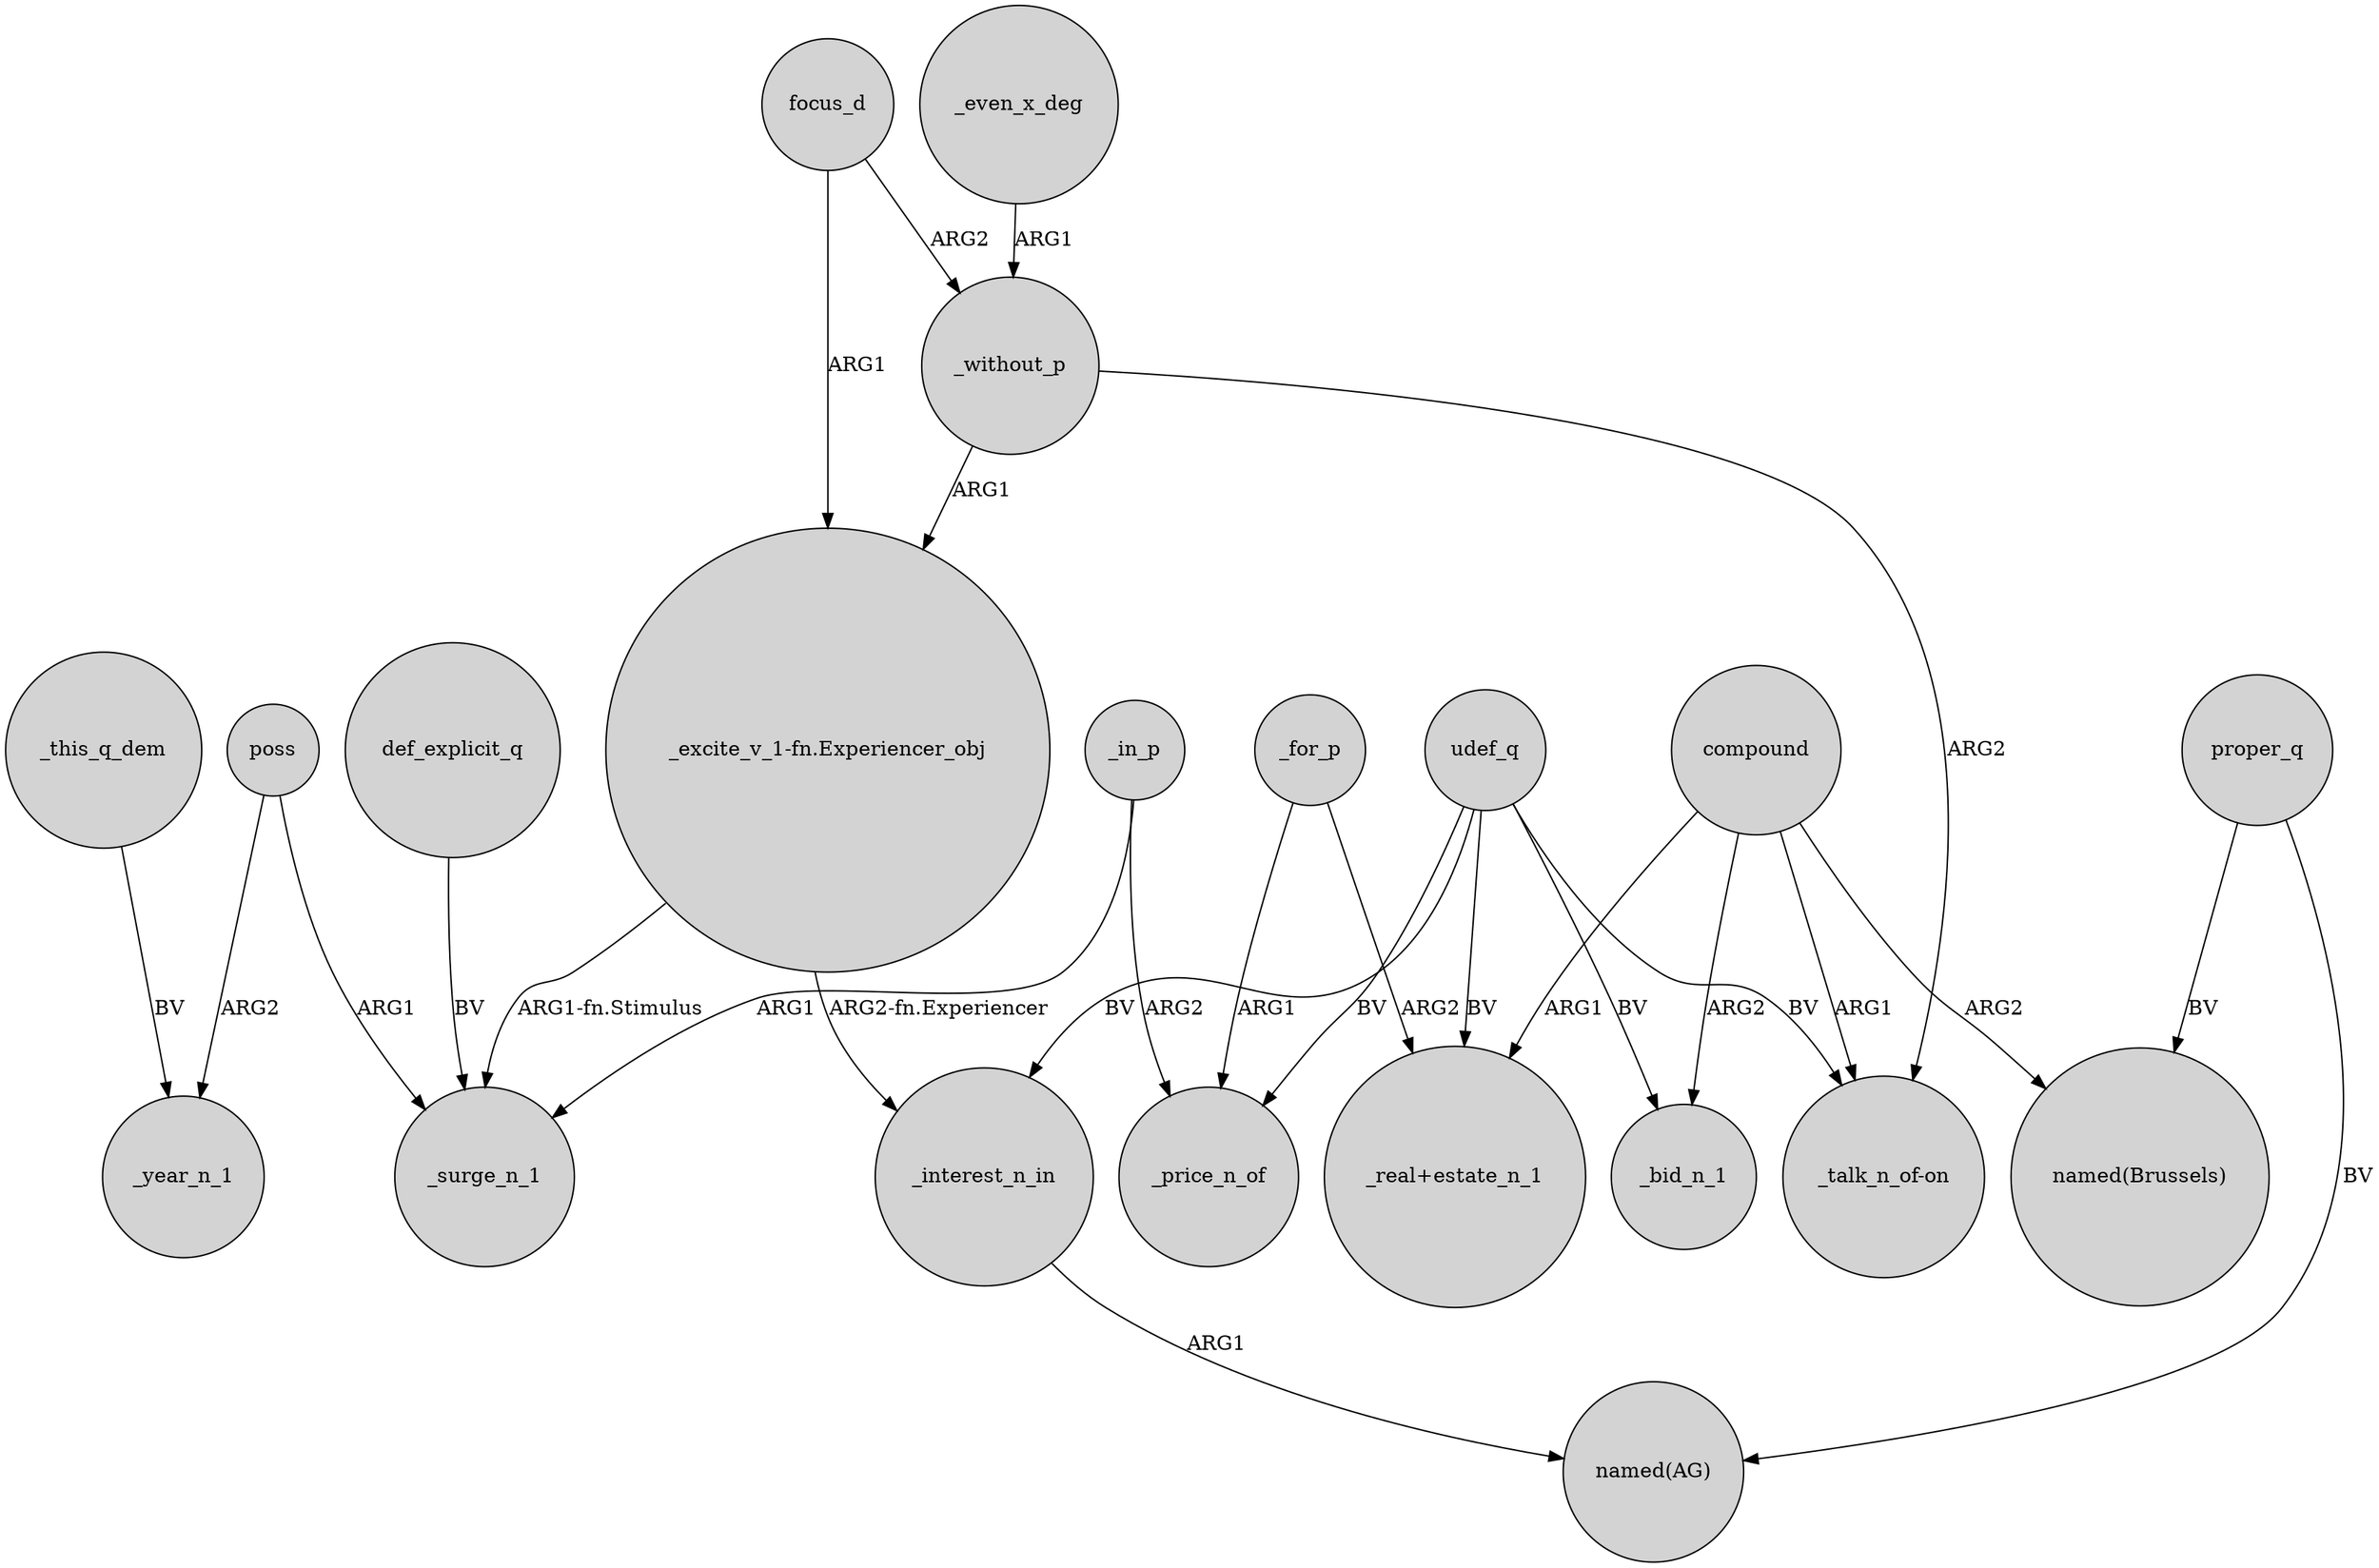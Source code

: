 digraph {
	node [shape=circle style=filled]
	focus_d -> _without_p [label=ARG2]
	udef_q -> _price_n_of [label=BV]
	_without_p -> "_excite_v_1-fn.Experiencer_obj" [label=ARG1]
	compound -> "_talk_n_of-on" [label=ARG1]
	poss -> _surge_n_1 [label=ARG1]
	_in_p -> _surge_n_1 [label=ARG1]
	udef_q -> _interest_n_in [label=BV]
	_for_p -> _price_n_of [label=ARG1]
	_without_p -> "_talk_n_of-on" [label=ARG2]
	compound -> _bid_n_1 [label=ARG2]
	_for_p -> "_real+estate_n_1" [label=ARG2]
	proper_q -> "named(AG)" [label=BV]
	_even_x_deg -> _without_p [label=ARG1]
	focus_d -> "_excite_v_1-fn.Experiencer_obj" [label=ARG1]
	compound -> "named(Brussels)" [label=ARG2]
	proper_q -> "named(Brussels)" [label=BV]
	def_explicit_q -> _surge_n_1 [label=BV]
	poss -> _year_n_1 [label=ARG2]
	udef_q -> "_talk_n_of-on" [label=BV]
	udef_q -> "_real+estate_n_1" [label=BV]
	compound -> "_real+estate_n_1" [label=ARG1]
	"_excite_v_1-fn.Experiencer_obj" -> _surge_n_1 [label="ARG1-fn.Stimulus"]
	udef_q -> _bid_n_1 [label=BV]
	_in_p -> _price_n_of [label=ARG2]
	_interest_n_in -> "named(AG)" [label=ARG1]
	"_excite_v_1-fn.Experiencer_obj" -> _interest_n_in [label="ARG2-fn.Experiencer"]
	_this_q_dem -> _year_n_1 [label=BV]
}
